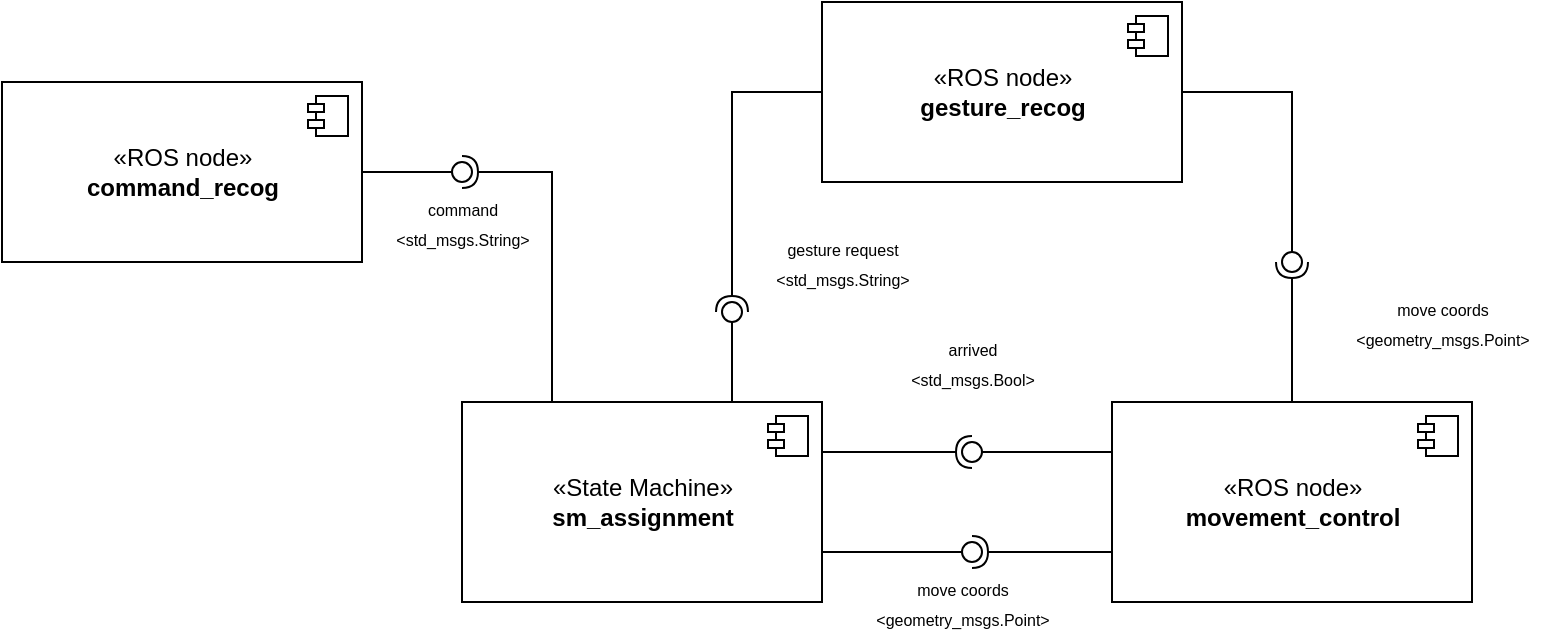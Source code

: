 <mxfile version="13.8.5" type="github"><diagram id="kXTYuJgfdqhftsU9eCKP" name="Page-1"><mxGraphModel dx="862" dy="365" grid="1" gridSize="10" guides="1" tooltips="1" connect="1" arrows="1" fold="1" page="1" pageScale="1" pageWidth="850" pageHeight="1100" math="0" shadow="0"><root><mxCell id="0"/><mxCell id="1" parent="0"/><mxCell id="VMP3kjkNMLvC6JmgkeFk-1" value="«ROS node»&lt;br&gt;&lt;b&gt;command_recog&lt;/b&gt;" style="html=1;dropTarget=0;" vertex="1" parent="1"><mxGeometry x="60" y="90" width="180" height="90" as="geometry"/></mxCell><mxCell id="VMP3kjkNMLvC6JmgkeFk-2" value="" style="shape=module;jettyWidth=8;jettyHeight=4;" vertex="1" parent="VMP3kjkNMLvC6JmgkeFk-1"><mxGeometry x="1" width="20" height="20" relative="1" as="geometry"><mxPoint x="-27" y="7" as="offset"/></mxGeometry></mxCell><mxCell id="VMP3kjkNMLvC6JmgkeFk-3" value="«ROS node»&lt;br&gt;&lt;b&gt;gesture_recog&lt;/b&gt;" style="html=1;dropTarget=0;" vertex="1" parent="1"><mxGeometry x="470" y="50" width="180" height="90" as="geometry"/></mxCell><mxCell id="VMP3kjkNMLvC6JmgkeFk-4" value="" style="shape=module;jettyWidth=8;jettyHeight=4;" vertex="1" parent="VMP3kjkNMLvC6JmgkeFk-3"><mxGeometry x="1" width="20" height="20" relative="1" as="geometry"><mxPoint x="-27" y="7" as="offset"/></mxGeometry></mxCell><mxCell id="VMP3kjkNMLvC6JmgkeFk-5" value="«State Machine»&lt;br&gt;&lt;b&gt;sm_assignment&lt;/b&gt;" style="html=1;dropTarget=0;" vertex="1" parent="1"><mxGeometry x="290" y="250" width="180" height="100" as="geometry"/></mxCell><mxCell id="VMP3kjkNMLvC6JmgkeFk-6" value="" style="shape=module;jettyWidth=8;jettyHeight=4;" vertex="1" parent="VMP3kjkNMLvC6JmgkeFk-5"><mxGeometry x="1" width="20" height="20" relative="1" as="geometry"><mxPoint x="-27" y="7" as="offset"/></mxGeometry></mxCell><mxCell id="VMP3kjkNMLvC6JmgkeFk-7" value="«ROS node»&lt;br&gt;&lt;b&gt;movement_control&lt;/b&gt;" style="html=1;dropTarget=0;" vertex="1" parent="1"><mxGeometry x="615" y="250" width="180" height="100" as="geometry"/></mxCell><mxCell id="VMP3kjkNMLvC6JmgkeFk-8" value="" style="shape=module;jettyWidth=8;jettyHeight=4;" vertex="1" parent="VMP3kjkNMLvC6JmgkeFk-7"><mxGeometry x="1" width="20" height="20" relative="1" as="geometry"><mxPoint x="-27" y="7" as="offset"/></mxGeometry></mxCell><mxCell id="VMP3kjkNMLvC6JmgkeFk-68" value="" style="rounded=0;orthogonalLoop=1;jettySize=auto;html=1;endArrow=none;endFill=0;exitX=1;exitY=0.5;exitDx=0;exitDy=0;" edge="1" target="VMP3kjkNMLvC6JmgkeFk-70" parent="1" source="VMP3kjkNMLvC6JmgkeFk-1"><mxGeometry relative="1" as="geometry"><mxPoint x="270" y="135" as="sourcePoint"/></mxGeometry></mxCell><mxCell id="VMP3kjkNMLvC6JmgkeFk-69" value="" style="rounded=0;orthogonalLoop=1;jettySize=auto;html=1;endArrow=halfCircle;endFill=0;entryX=0.5;entryY=0.5;entryDx=0;entryDy=0;endSize=6;strokeWidth=1;exitX=0.25;exitY=0;exitDx=0;exitDy=0;" edge="1" target="VMP3kjkNMLvC6JmgkeFk-70" parent="1" source="VMP3kjkNMLvC6JmgkeFk-5"><mxGeometry relative="1" as="geometry"><mxPoint x="310" y="135" as="sourcePoint"/><Array as="points"><mxPoint x="335" y="135"/></Array></mxGeometry></mxCell><mxCell id="VMP3kjkNMLvC6JmgkeFk-70" value="" style="ellipse;whiteSpace=wrap;html=1;fontFamily=Helvetica;fontSize=12;fontColor=#000000;align=center;strokeColor=#000000;fillColor=#ffffff;points=[];aspect=fixed;resizable=0;" vertex="1" parent="1"><mxGeometry x="285" y="130" width="10" height="10" as="geometry"/></mxCell><mxCell id="VMP3kjkNMLvC6JmgkeFk-92" value="" style="rounded=0;orthogonalLoop=1;jettySize=auto;html=1;endArrow=none;endFill=0;exitX=0.75;exitY=0;exitDx=0;exitDy=0;" edge="1" target="VMP3kjkNMLvC6JmgkeFk-94" parent="1" source="VMP3kjkNMLvC6JmgkeFk-5"><mxGeometry relative="1" as="geometry"><mxPoint x="405" y="205" as="sourcePoint"/></mxGeometry></mxCell><mxCell id="VMP3kjkNMLvC6JmgkeFk-93" value="" style="rounded=0;orthogonalLoop=1;jettySize=auto;html=1;endArrow=halfCircle;endFill=0;entryX=0.5;entryY=0.5;entryDx=0;entryDy=0;endSize=6;strokeWidth=1;exitX=0;exitY=0.5;exitDx=0;exitDy=0;" edge="1" target="VMP3kjkNMLvC6JmgkeFk-94" parent="1" source="VMP3kjkNMLvC6JmgkeFk-3"><mxGeometry relative="1" as="geometry"><mxPoint x="445" y="205" as="sourcePoint"/><Array as="points"><mxPoint x="425" y="95"/></Array></mxGeometry></mxCell><mxCell id="VMP3kjkNMLvC6JmgkeFk-94" value="" style="ellipse;whiteSpace=wrap;html=1;fontFamily=Helvetica;fontSize=12;fontColor=#000000;align=center;strokeColor=#000000;fillColor=#ffffff;points=[];aspect=fixed;resizable=0;" vertex="1" parent="1"><mxGeometry x="420" y="200" width="10" height="10" as="geometry"/></mxCell><mxCell id="VMP3kjkNMLvC6JmgkeFk-95" value="&lt;div&gt;&lt;font style=&quot;font-size: 8px&quot;&gt;gesture request&lt;/font&gt;&lt;/div&gt;&lt;div&gt;&lt;font style=&quot;font-size: 8px&quot;&gt;&amp;lt;std_msgs.String&amp;gt;&lt;/font&gt;&lt;/div&gt;" style="text;html=1;align=center;verticalAlign=middle;resizable=0;points=[];autosize=1;" vertex="1" parent="1"><mxGeometry x="435" y="160" width="90" height="40" as="geometry"/></mxCell><mxCell id="VMP3kjkNMLvC6JmgkeFk-99" value="&lt;div&gt;&lt;font style=&quot;font-size: 8px&quot;&gt;move coords&lt;br&gt;&lt;/font&gt;&lt;/div&gt;&lt;div&gt;&lt;font style=&quot;font-size: 8px&quot;&gt;&amp;lt;geometry_msgs.Point&amp;gt;&lt;/font&gt;&lt;/div&gt;" style="text;html=1;align=center;verticalAlign=middle;resizable=0;points=[];autosize=1;" vertex="1" parent="1"><mxGeometry x="720" y="190" width="120" height="40" as="geometry"/></mxCell><mxCell id="VMP3kjkNMLvC6JmgkeFk-100" value="&lt;div&gt;&lt;font style=&quot;font-size: 8px&quot;&gt;command&lt;br&gt;&lt;/font&gt;&lt;/div&gt;&lt;div&gt;&lt;font style=&quot;font-size: 8px&quot;&gt;&amp;lt;std_msgs.String&amp;gt;&lt;/font&gt;&lt;/div&gt;" style="text;html=1;align=center;verticalAlign=middle;resizable=0;points=[];autosize=1;" vertex="1" parent="1"><mxGeometry x="245" y="140" width="90" height="40" as="geometry"/></mxCell><mxCell id="VMP3kjkNMLvC6JmgkeFk-101" value="" style="rounded=0;orthogonalLoop=1;jettySize=auto;html=1;endArrow=none;endFill=0;exitX=1;exitY=0.5;exitDx=0;exitDy=0;" edge="1" target="VMP3kjkNMLvC6JmgkeFk-103" parent="1" source="VMP3kjkNMLvC6JmgkeFk-3"><mxGeometry relative="1" as="geometry"><mxPoint x="500" y="295" as="sourcePoint"/><Array as="points"><mxPoint x="705" y="95"/></Array></mxGeometry></mxCell><mxCell id="VMP3kjkNMLvC6JmgkeFk-102" value="" style="rounded=0;orthogonalLoop=1;jettySize=auto;html=1;endArrow=halfCircle;endFill=0;entryX=0.5;entryY=0.5;entryDx=0;entryDy=0;endSize=6;strokeWidth=1;exitX=0.5;exitY=0;exitDx=0;exitDy=0;" edge="1" target="VMP3kjkNMLvC6JmgkeFk-103" parent="1" source="VMP3kjkNMLvC6JmgkeFk-7"><mxGeometry relative="1" as="geometry"><mxPoint x="540" y="295" as="sourcePoint"/></mxGeometry></mxCell><mxCell id="VMP3kjkNMLvC6JmgkeFk-103" value="" style="ellipse;whiteSpace=wrap;html=1;fontFamily=Helvetica;fontSize=12;fontColor=#000000;align=center;strokeColor=#000000;fillColor=#ffffff;points=[];aspect=fixed;resizable=0;" vertex="1" parent="1"><mxGeometry x="700" y="175" width="10" height="10" as="geometry"/></mxCell><mxCell id="VMP3kjkNMLvC6JmgkeFk-107" value="" style="rounded=0;orthogonalLoop=1;jettySize=auto;html=1;endArrow=none;endFill=0;exitX=0;exitY=0.25;exitDx=0;exitDy=0;" edge="1" target="VMP3kjkNMLvC6JmgkeFk-109" parent="1" source="VMP3kjkNMLvC6JmgkeFk-7"><mxGeometry relative="1" as="geometry"><mxPoint x="525" y="275" as="sourcePoint"/></mxGeometry></mxCell><mxCell id="VMP3kjkNMLvC6JmgkeFk-108" value="" style="rounded=0;orthogonalLoop=1;jettySize=auto;html=1;endArrow=halfCircle;endFill=0;entryX=0.5;entryY=0.5;entryDx=0;entryDy=0;endSize=6;strokeWidth=1;exitX=1;exitY=0.25;exitDx=0;exitDy=0;" edge="1" target="VMP3kjkNMLvC6JmgkeFk-109" parent="1" source="VMP3kjkNMLvC6JmgkeFk-5"><mxGeometry relative="1" as="geometry"><mxPoint x="565" y="275" as="sourcePoint"/></mxGeometry></mxCell><mxCell id="VMP3kjkNMLvC6JmgkeFk-109" value="" style="ellipse;whiteSpace=wrap;html=1;fontFamily=Helvetica;fontSize=12;fontColor=#000000;align=center;strokeColor=#000000;fillColor=#ffffff;points=[];aspect=fixed;resizable=0;direction=west;" vertex="1" parent="1"><mxGeometry x="540" y="270" width="10" height="10" as="geometry"/></mxCell><mxCell id="VMP3kjkNMLvC6JmgkeFk-110" value="&lt;div&gt;&lt;font style=&quot;font-size: 8px&quot;&gt;arrived&lt;br&gt;&lt;/font&gt;&lt;/div&gt;&lt;div&gt;&lt;font style=&quot;font-size: 8px&quot;&gt;&amp;lt;std_msgs.Bool&amp;gt;&lt;/font&gt;&lt;/div&gt;" style="text;html=1;align=center;verticalAlign=middle;resizable=0;points=[];autosize=1;" vertex="1" parent="1"><mxGeometry x="500" y="210" width="90" height="40" as="geometry"/></mxCell><mxCell id="VMP3kjkNMLvC6JmgkeFk-111" value="" style="rounded=0;orthogonalLoop=1;jettySize=auto;html=1;endArrow=none;endFill=0;exitX=1;exitY=0.75;exitDx=0;exitDy=0;" edge="1" target="VMP3kjkNMLvC6JmgkeFk-113" parent="1" source="VMP3kjkNMLvC6JmgkeFk-5"><mxGeometry relative="1" as="geometry"><mxPoint x="525" y="315" as="sourcePoint"/></mxGeometry></mxCell><mxCell id="VMP3kjkNMLvC6JmgkeFk-112" value="" style="rounded=0;orthogonalLoop=1;jettySize=auto;html=1;endArrow=halfCircle;endFill=0;entryX=0.5;entryY=0.5;entryDx=0;entryDy=0;endSize=6;strokeWidth=1;exitX=0;exitY=0.75;exitDx=0;exitDy=0;" edge="1" target="VMP3kjkNMLvC6JmgkeFk-113" parent="1" source="VMP3kjkNMLvC6JmgkeFk-7"><mxGeometry relative="1" as="geometry"><mxPoint x="565" y="315" as="sourcePoint"/></mxGeometry></mxCell><mxCell id="VMP3kjkNMLvC6JmgkeFk-113" value="" style="ellipse;whiteSpace=wrap;html=1;fontFamily=Helvetica;fontSize=12;fontColor=#000000;align=center;strokeColor=#000000;fillColor=#ffffff;points=[];aspect=fixed;resizable=0;" vertex="1" parent="1"><mxGeometry x="540" y="320" width="10" height="10" as="geometry"/></mxCell><mxCell id="VMP3kjkNMLvC6JmgkeFk-114" value="&lt;div&gt;&lt;font style=&quot;font-size: 8px&quot;&gt;move coords&lt;br&gt;&lt;/font&gt;&lt;/div&gt;&lt;div&gt;&lt;font style=&quot;font-size: 8px&quot;&gt;&amp;lt;geometry_msgs.Point&amp;gt;&lt;/font&gt;&lt;/div&gt;" style="text;html=1;align=center;verticalAlign=middle;resizable=0;points=[];autosize=1;" vertex="1" parent="1"><mxGeometry x="480" y="330" width="120" height="40" as="geometry"/></mxCell></root></mxGraphModel></diagram></mxfile>